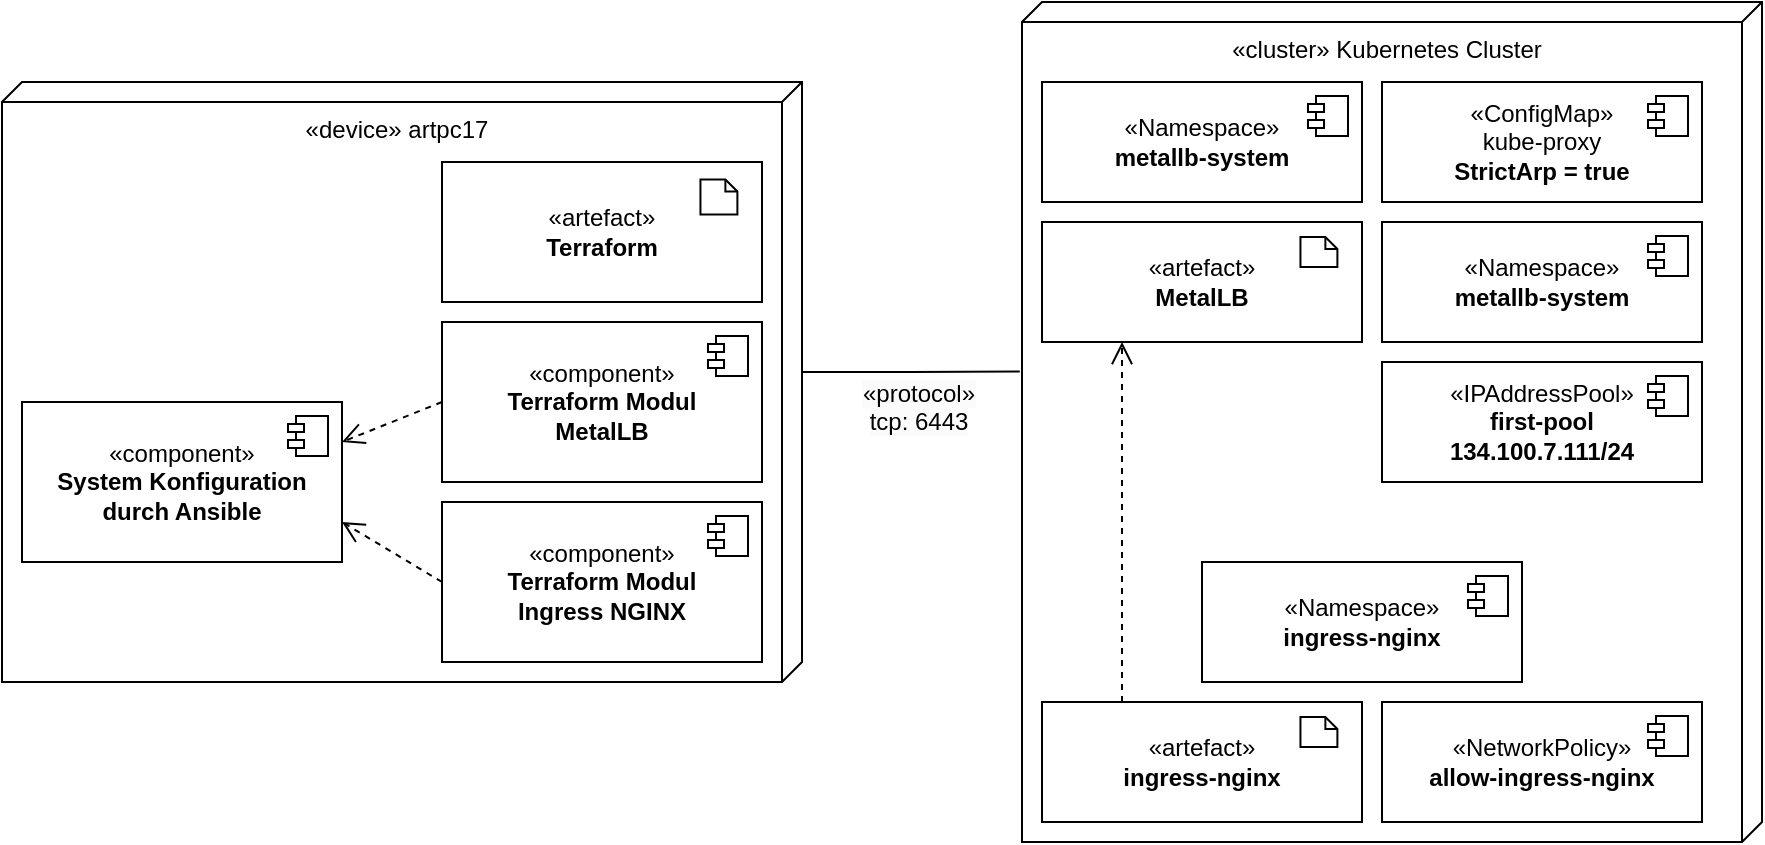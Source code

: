 <mxfile version="24.5.2" type="github">
  <diagram name="Seite-1" id="EmgKcAw5bgLEWUzQ1nSg">
    <mxGraphModel dx="1413" dy="273" grid="1" gridSize="10" guides="1" tooltips="1" connect="1" arrows="1" fold="1" page="1" pageScale="1" pageWidth="827" pageHeight="1169" math="0" shadow="0">
      <root>
        <mxCell id="0" />
        <mxCell id="1" parent="0" />
        <mxCell id="zVhq383O30CKmtFukVGX-7" value="«cluster» Kubernetes Cluster" style="verticalAlign=top;align=center;shape=cube;size=10;direction=south;html=1;boundedLbl=1;spacingLeft=5;whiteSpace=wrap;" vertex="1" parent="1">
          <mxGeometry x="430" y="130" width="370" height="420" as="geometry" />
        </mxCell>
        <mxCell id="zVhq383O30CKmtFukVGX-8" value="«device» artpc17" style="verticalAlign=top;align=center;shape=cube;size=10;direction=south;html=1;boundedLbl=1;spacingLeft=5;whiteSpace=wrap;" vertex="1" parent="1">
          <mxGeometry x="-80" y="170" width="400" height="300" as="geometry" />
        </mxCell>
        <mxCell id="zVhq383O30CKmtFukVGX-26" style="rounded=0;orthogonalLoop=1;jettySize=auto;html=1;exitX=0;exitY=0.5;exitDx=0;exitDy=0;dashed=1;endArrow=open;endFill=0;entryX=1;entryY=0.25;entryDx=0;entryDy=0;endSize=9;" edge="1" parent="1" source="zVhq383O30CKmtFukVGX-11" target="zVhq383O30CKmtFukVGX-27">
          <mxGeometry relative="1" as="geometry">
            <mxPoint x="50" y="360" as="targetPoint" />
          </mxGeometry>
        </mxCell>
        <mxCell id="zVhq383O30CKmtFukVGX-11" value="«component»&lt;br&gt;&lt;b&gt;Terraform Modul&lt;br&gt;MetalLB&lt;/b&gt;" style="html=1;dropTarget=0;whiteSpace=wrap;" vertex="1" parent="1">
          <mxGeometry x="140" y="290" width="160" height="80" as="geometry" />
        </mxCell>
        <mxCell id="zVhq383O30CKmtFukVGX-12" value="" style="shape=module;jettyWidth=8;jettyHeight=4;" vertex="1" parent="zVhq383O30CKmtFukVGX-11">
          <mxGeometry x="1" width="20" height="20" relative="1" as="geometry">
            <mxPoint x="-27" y="7" as="offset" />
          </mxGeometry>
        </mxCell>
        <mxCell id="zVhq383O30CKmtFukVGX-13" value="" style="group" vertex="1" connectable="0" parent="1">
          <mxGeometry x="140" y="210" width="160" height="70" as="geometry" />
        </mxCell>
        <mxCell id="zVhq383O30CKmtFukVGX-14" value="«artefact»&lt;br&gt;&lt;b&gt;Terraform&lt;/b&gt;" style="html=1;dropTarget=0;whiteSpace=wrap;" vertex="1" parent="zVhq383O30CKmtFukVGX-13">
          <mxGeometry width="160" height="70" as="geometry" />
        </mxCell>
        <mxCell id="zVhq383O30CKmtFukVGX-15" value="" style="shape=note2;boundedLbl=1;whiteSpace=wrap;html=1;size=6;verticalAlign=top;align=left;spacingLeft=5;" vertex="1" parent="zVhq383O30CKmtFukVGX-13">
          <mxGeometry x="129.231" y="8.75" width="18.462" height="17.5" as="geometry" />
        </mxCell>
        <mxCell id="zVhq383O30CKmtFukVGX-16" value="«component»&lt;br&gt;&lt;b&gt;Terraform Modul&lt;br&gt;Ingress NGINX&lt;/b&gt;" style="html=1;dropTarget=0;whiteSpace=wrap;" vertex="1" parent="1">
          <mxGeometry x="140" y="380" width="160" height="80" as="geometry" />
        </mxCell>
        <mxCell id="zVhq383O30CKmtFukVGX-17" value="" style="shape=module;jettyWidth=8;jettyHeight=4;" vertex="1" parent="zVhq383O30CKmtFukVGX-16">
          <mxGeometry x="1" width="20" height="20" relative="1" as="geometry">
            <mxPoint x="-27" y="7" as="offset" />
          </mxGeometry>
        </mxCell>
        <mxCell id="zVhq383O30CKmtFukVGX-18" style="edgeStyle=orthogonalEdgeStyle;rounded=0;orthogonalLoop=1;jettySize=auto;html=1;exitX=0;exitY=0;exitDx=145;exitDy=0;exitPerimeter=0;endArrow=none;endFill=0;entryX=0.44;entryY=1.003;entryDx=0;entryDy=0;entryPerimeter=0;" edge="1" parent="1" source="zVhq383O30CKmtFukVGX-8" target="zVhq383O30CKmtFukVGX-7">
          <mxGeometry relative="1" as="geometry">
            <mxPoint x="430" y="363" as="targetPoint" />
          </mxGeometry>
        </mxCell>
        <mxCell id="zVhq383O30CKmtFukVGX-19" value="&lt;span style=&quot;font-size: 12px; text-wrap: wrap; background-color: rgb(251, 251, 251);&quot;&gt;«protocol»&lt;br&gt;tcp: 6443&lt;br&gt;&lt;br&gt;&lt;/span&gt;" style="edgeLabel;html=1;align=center;verticalAlign=middle;resizable=0;points=[];" vertex="1" connectable="0" parent="zVhq383O30CKmtFukVGX-18">
          <mxGeometry x="-0.261" y="2" relative="1" as="geometry">
            <mxPoint x="17" y="27" as="offset" />
          </mxGeometry>
        </mxCell>
        <mxCell id="zVhq383O30CKmtFukVGX-27" value="«component»&lt;br&gt;&lt;b&gt;System Konfiguration durch Ansible&lt;/b&gt;" style="html=1;dropTarget=0;whiteSpace=wrap;" vertex="1" parent="1">
          <mxGeometry x="-70" y="330" width="160" height="80" as="geometry" />
        </mxCell>
        <mxCell id="zVhq383O30CKmtFukVGX-28" value="" style="shape=module;jettyWidth=8;jettyHeight=4;" vertex="1" parent="zVhq383O30CKmtFukVGX-27">
          <mxGeometry x="1" width="20" height="20" relative="1" as="geometry">
            <mxPoint x="-27" y="7" as="offset" />
          </mxGeometry>
        </mxCell>
        <mxCell id="zVhq383O30CKmtFukVGX-29" style="rounded=0;orthogonalLoop=1;jettySize=auto;html=1;exitX=0;exitY=0.5;exitDx=0;exitDy=0;entryX=1;entryY=0.75;entryDx=0;entryDy=0;dashed=1;endArrow=open;endFill=0;strokeWidth=1;endSize=9;startSize=6;" edge="1" parent="1" source="zVhq383O30CKmtFukVGX-16" target="zVhq383O30CKmtFukVGX-27">
          <mxGeometry relative="1" as="geometry">
            <mxPoint x="150" y="340" as="sourcePoint" />
            <mxPoint x="60" y="340" as="targetPoint" />
          </mxGeometry>
        </mxCell>
        <mxCell id="zVhq383O30CKmtFukVGX-30" value="«Namespace»&lt;b&gt;&lt;br&gt;metallb-system&lt;/b&gt;" style="html=1;dropTarget=0;whiteSpace=wrap;" vertex="1" parent="1">
          <mxGeometry x="440" y="170" width="160" height="60" as="geometry" />
        </mxCell>
        <mxCell id="zVhq383O30CKmtFukVGX-31" value="" style="shape=module;jettyWidth=8;jettyHeight=4;" vertex="1" parent="zVhq383O30CKmtFukVGX-30">
          <mxGeometry x="1" width="20" height="20" relative="1" as="geometry">
            <mxPoint x="-27" y="7" as="offset" />
          </mxGeometry>
        </mxCell>
        <mxCell id="zVhq383O30CKmtFukVGX-32" value="«ConfigMap»&lt;div&gt;kube-proxy&lt;br&gt;&lt;b&gt;StrictArp = true&lt;/b&gt;&lt;/div&gt;" style="html=1;dropTarget=0;whiteSpace=wrap;" vertex="1" parent="1">
          <mxGeometry x="610" y="170" width="160" height="60" as="geometry" />
        </mxCell>
        <mxCell id="zVhq383O30CKmtFukVGX-33" value="" style="shape=module;jettyWidth=8;jettyHeight=4;" vertex="1" parent="zVhq383O30CKmtFukVGX-32">
          <mxGeometry x="1" width="20" height="20" relative="1" as="geometry">
            <mxPoint x="-27" y="7" as="offset" />
          </mxGeometry>
        </mxCell>
        <mxCell id="zVhq383O30CKmtFukVGX-34" value="" style="group" vertex="1" connectable="0" parent="1">
          <mxGeometry x="440" y="240" width="160" height="60" as="geometry" />
        </mxCell>
        <mxCell id="zVhq383O30CKmtFukVGX-35" value="«artefact»&lt;br&gt;&lt;b&gt;MetalLB&lt;/b&gt;" style="html=1;dropTarget=0;whiteSpace=wrap;" vertex="1" parent="zVhq383O30CKmtFukVGX-34">
          <mxGeometry width="160" height="60" as="geometry" />
        </mxCell>
        <mxCell id="zVhq383O30CKmtFukVGX-36" value="" style="shape=note2;boundedLbl=1;whiteSpace=wrap;html=1;size=6;verticalAlign=top;align=left;spacingLeft=5;" vertex="1" parent="zVhq383O30CKmtFukVGX-34">
          <mxGeometry x="129.231" y="7.5" width="18.462" height="15" as="geometry" />
        </mxCell>
        <mxCell id="zVhq383O30CKmtFukVGX-37" value="«Namespace»&lt;b&gt;&lt;br&gt;metallb-system&lt;/b&gt;" style="html=1;dropTarget=0;whiteSpace=wrap;" vertex="1" parent="1">
          <mxGeometry x="610" y="240" width="160" height="60" as="geometry" />
        </mxCell>
        <mxCell id="zVhq383O30CKmtFukVGX-38" value="" style="shape=module;jettyWidth=8;jettyHeight=4;" vertex="1" parent="zVhq383O30CKmtFukVGX-37">
          <mxGeometry x="1" width="20" height="20" relative="1" as="geometry">
            <mxPoint x="-27" y="7" as="offset" />
          </mxGeometry>
        </mxCell>
        <mxCell id="zVhq383O30CKmtFukVGX-40" value="«IPAddressPool»&lt;b&gt;&lt;br&gt;first-pool&lt;/b&gt;&lt;div&gt;&lt;b&gt;134.100.7.111/24&lt;/b&gt;&lt;/div&gt;" style="html=1;dropTarget=0;whiteSpace=wrap;" vertex="1" parent="1">
          <mxGeometry x="610" y="310" width="160" height="60" as="geometry" />
        </mxCell>
        <mxCell id="zVhq383O30CKmtFukVGX-41" value="" style="shape=module;jettyWidth=8;jettyHeight=4;" vertex="1" parent="zVhq383O30CKmtFukVGX-40">
          <mxGeometry x="1" width="20" height="20" relative="1" as="geometry">
            <mxPoint x="-27" y="7" as="offset" />
          </mxGeometry>
        </mxCell>
        <mxCell id="zVhq383O30CKmtFukVGX-42" value="«Namespace»&lt;b&gt;&lt;br&gt;ingress-nginx&lt;/b&gt;" style="html=1;dropTarget=0;whiteSpace=wrap;" vertex="1" parent="1">
          <mxGeometry x="520" y="410" width="160" height="60" as="geometry" />
        </mxCell>
        <mxCell id="zVhq383O30CKmtFukVGX-43" value="" style="shape=module;jettyWidth=8;jettyHeight=4;" vertex="1" parent="zVhq383O30CKmtFukVGX-42">
          <mxGeometry x="1" width="20" height="20" relative="1" as="geometry">
            <mxPoint x="-27" y="7" as="offset" />
          </mxGeometry>
        </mxCell>
        <mxCell id="zVhq383O30CKmtFukVGX-44" value="«NetworkPolicy»&lt;b&gt;&lt;br&gt;allow-ingress-nginx&lt;/b&gt;" style="html=1;dropTarget=0;whiteSpace=wrap;" vertex="1" parent="1">
          <mxGeometry x="610" y="480" width="160" height="60" as="geometry" />
        </mxCell>
        <mxCell id="zVhq383O30CKmtFukVGX-45" value="" style="shape=module;jettyWidth=8;jettyHeight=4;" vertex="1" parent="zVhq383O30CKmtFukVGX-44">
          <mxGeometry x="1" width="20" height="20" relative="1" as="geometry">
            <mxPoint x="-27" y="7" as="offset" />
          </mxGeometry>
        </mxCell>
        <mxCell id="zVhq383O30CKmtFukVGX-47" value="" style="group" vertex="1" connectable="0" parent="1">
          <mxGeometry x="440" y="480" width="160" height="60" as="geometry" />
        </mxCell>
        <mxCell id="zVhq383O30CKmtFukVGX-48" value="«artefact»&lt;br&gt;&lt;b&gt;ingress-nginx&lt;/b&gt;" style="html=1;dropTarget=0;whiteSpace=wrap;" vertex="1" parent="zVhq383O30CKmtFukVGX-47">
          <mxGeometry width="160" height="60" as="geometry" />
        </mxCell>
        <mxCell id="zVhq383O30CKmtFukVGX-49" value="" style="shape=note2;boundedLbl=1;whiteSpace=wrap;html=1;size=6;verticalAlign=top;align=left;spacingLeft=5;" vertex="1" parent="zVhq383O30CKmtFukVGX-47">
          <mxGeometry x="129.231" y="7.5" width="18.462" height="15" as="geometry" />
        </mxCell>
        <mxCell id="zVhq383O30CKmtFukVGX-50" style="rounded=0;orthogonalLoop=1;jettySize=auto;html=1;exitX=0.25;exitY=0;exitDx=0;exitDy=0;entryX=0.25;entryY=1;entryDx=0;entryDy=0;dashed=1;endArrow=open;endFill=0;strokeWidth=1;endSize=9;startSize=6;" edge="1" parent="1" source="zVhq383O30CKmtFukVGX-48" target="zVhq383O30CKmtFukVGX-35">
          <mxGeometry relative="1" as="geometry">
            <mxPoint x="530" y="360" as="sourcePoint" />
            <mxPoint x="480" y="330" as="targetPoint" />
          </mxGeometry>
        </mxCell>
      </root>
    </mxGraphModel>
  </diagram>
</mxfile>
